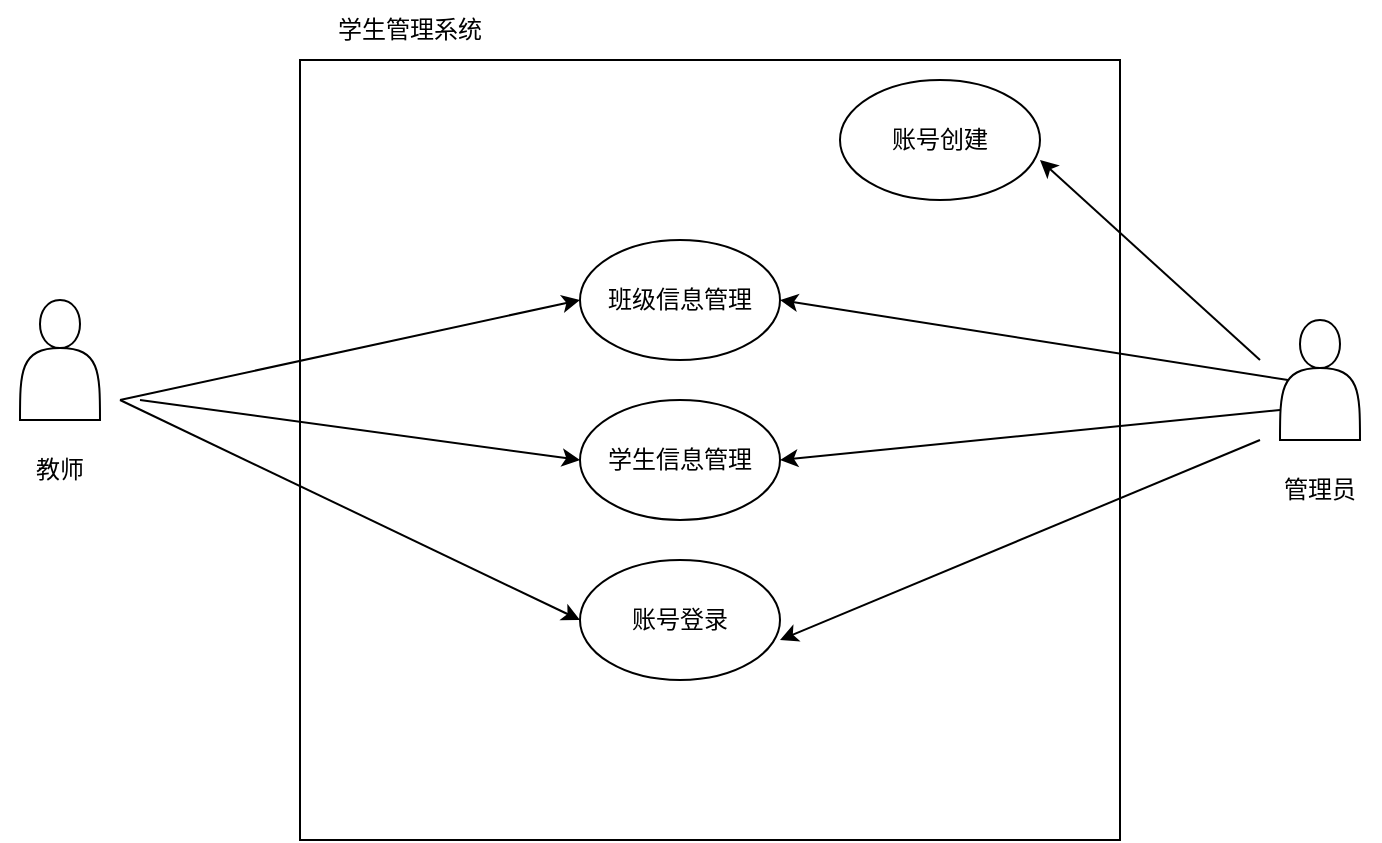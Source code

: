 <mxfile version="22.0.8" type="github">
  <diagram name="第 1 页" id="JsuRSika-t90Lc20TqCF">
    <mxGraphModel dx="1050" dy="542" grid="1" gridSize="10" guides="1" tooltips="1" connect="1" arrows="1" fold="1" page="1" pageScale="1" pageWidth="827" pageHeight="1169" math="0" shadow="0">
      <root>
        <mxCell id="0" />
        <mxCell id="1" parent="0" />
        <mxCell id="qX0B5N5q_6ZyjdF8FuY2-23" value="" style="shape=actor;whiteSpace=wrap;html=1;" vertex="1" parent="1">
          <mxGeometry x="90" y="360" width="40" height="60" as="geometry" />
        </mxCell>
        <mxCell id="qX0B5N5q_6ZyjdF8FuY2-24" value="" style="rounded=0;whiteSpace=wrap;html=1;" vertex="1" parent="1">
          <mxGeometry x="230" y="240" width="410" height="390" as="geometry" />
        </mxCell>
        <mxCell id="qX0B5N5q_6ZyjdF8FuY2-25" value="" style="shape=actor;whiteSpace=wrap;html=1;" vertex="1" parent="1">
          <mxGeometry x="720" y="370" width="40" height="60" as="geometry" />
        </mxCell>
        <mxCell id="qX0B5N5q_6ZyjdF8FuY2-26" value="教师" style="text;html=1;strokeColor=none;fillColor=none;align=center;verticalAlign=middle;whiteSpace=wrap;rounded=0;" vertex="1" parent="1">
          <mxGeometry x="80" y="430" width="60" height="30" as="geometry" />
        </mxCell>
        <mxCell id="qX0B5N5q_6ZyjdF8FuY2-27" value="管理员" style="text;html=1;strokeColor=none;fillColor=none;align=center;verticalAlign=middle;whiteSpace=wrap;rounded=0;" vertex="1" parent="1">
          <mxGeometry x="710" y="440" width="60" height="30" as="geometry" />
        </mxCell>
        <mxCell id="qX0B5N5q_6ZyjdF8FuY2-28" value="账号创建" style="ellipse;whiteSpace=wrap;html=1;" vertex="1" parent="1">
          <mxGeometry x="500" y="250" width="100" height="60" as="geometry" />
        </mxCell>
        <mxCell id="qX0B5N5q_6ZyjdF8FuY2-29" value="账号登录" style="ellipse;whiteSpace=wrap;html=1;" vertex="1" parent="1">
          <mxGeometry x="370" y="490" width="100" height="60" as="geometry" />
        </mxCell>
        <mxCell id="qX0B5N5q_6ZyjdF8FuY2-30" value="学生信息管理" style="ellipse;whiteSpace=wrap;html=1;" vertex="1" parent="1">
          <mxGeometry x="370" y="410" width="100" height="60" as="geometry" />
        </mxCell>
        <mxCell id="qX0B5N5q_6ZyjdF8FuY2-31" value="班级信息管理" style="ellipse;whiteSpace=wrap;html=1;" vertex="1" parent="1">
          <mxGeometry x="370" y="330" width="100" height="60" as="geometry" />
        </mxCell>
        <mxCell id="qX0B5N5q_6ZyjdF8FuY2-32" value="" style="endArrow=classic;html=1;rounded=0;" edge="1" parent="1">
          <mxGeometry width="50" height="50" relative="1" as="geometry">
            <mxPoint x="140" y="410" as="sourcePoint" />
            <mxPoint x="370" y="359.995" as="targetPoint" />
          </mxGeometry>
        </mxCell>
        <mxCell id="qX0B5N5q_6ZyjdF8FuY2-33" value="" style="endArrow=classic;html=1;rounded=0;" edge="1" parent="1">
          <mxGeometry width="50" height="50" relative="1" as="geometry">
            <mxPoint x="150" y="410" as="sourcePoint" />
            <mxPoint x="370" y="440" as="targetPoint" />
          </mxGeometry>
        </mxCell>
        <mxCell id="qX0B5N5q_6ZyjdF8FuY2-34" value="" style="endArrow=classic;html=1;rounded=0;" edge="1" parent="1">
          <mxGeometry width="50" height="50" relative="1" as="geometry">
            <mxPoint x="140" y="410" as="sourcePoint" />
            <mxPoint x="370" y="520" as="targetPoint" />
          </mxGeometry>
        </mxCell>
        <mxCell id="qX0B5N5q_6ZyjdF8FuY2-35" value="" style="endArrow=classic;html=1;rounded=0;exitX=0.1;exitY=0.5;exitDx=0;exitDy=0;exitPerimeter=0;" edge="1" parent="1" source="qX0B5N5q_6ZyjdF8FuY2-25">
          <mxGeometry width="50" height="50" relative="1" as="geometry">
            <mxPoint x="420" y="410" as="sourcePoint" />
            <mxPoint x="470" y="360" as="targetPoint" />
          </mxGeometry>
        </mxCell>
        <mxCell id="qX0B5N5q_6ZyjdF8FuY2-36" value="" style="endArrow=classic;html=1;rounded=0;exitX=0;exitY=0.75;exitDx=0;exitDy=0;" edge="1" parent="1" source="qX0B5N5q_6ZyjdF8FuY2-25">
          <mxGeometry width="50" height="50" relative="1" as="geometry">
            <mxPoint x="420" y="490" as="sourcePoint" />
            <mxPoint x="470" y="440" as="targetPoint" />
          </mxGeometry>
        </mxCell>
        <mxCell id="qX0B5N5q_6ZyjdF8FuY2-37" value="" style="endArrow=classic;html=1;rounded=0;" edge="1" parent="1">
          <mxGeometry width="50" height="50" relative="1" as="geometry">
            <mxPoint x="710" y="430" as="sourcePoint" />
            <mxPoint x="470" y="530" as="targetPoint" />
          </mxGeometry>
        </mxCell>
        <mxCell id="qX0B5N5q_6ZyjdF8FuY2-38" value="" style="endArrow=classic;html=1;rounded=0;" edge="1" parent="1">
          <mxGeometry width="50" height="50" relative="1" as="geometry">
            <mxPoint x="710" y="390" as="sourcePoint" />
            <mxPoint x="600" y="290" as="targetPoint" />
          </mxGeometry>
        </mxCell>
        <mxCell id="qX0B5N5q_6ZyjdF8FuY2-39" value="学生管理系统" style="text;html=1;strokeColor=none;fillColor=none;align=center;verticalAlign=middle;whiteSpace=wrap;rounded=0;" vertex="1" parent="1">
          <mxGeometry x="230" y="210" width="110" height="30" as="geometry" />
        </mxCell>
      </root>
    </mxGraphModel>
  </diagram>
</mxfile>
